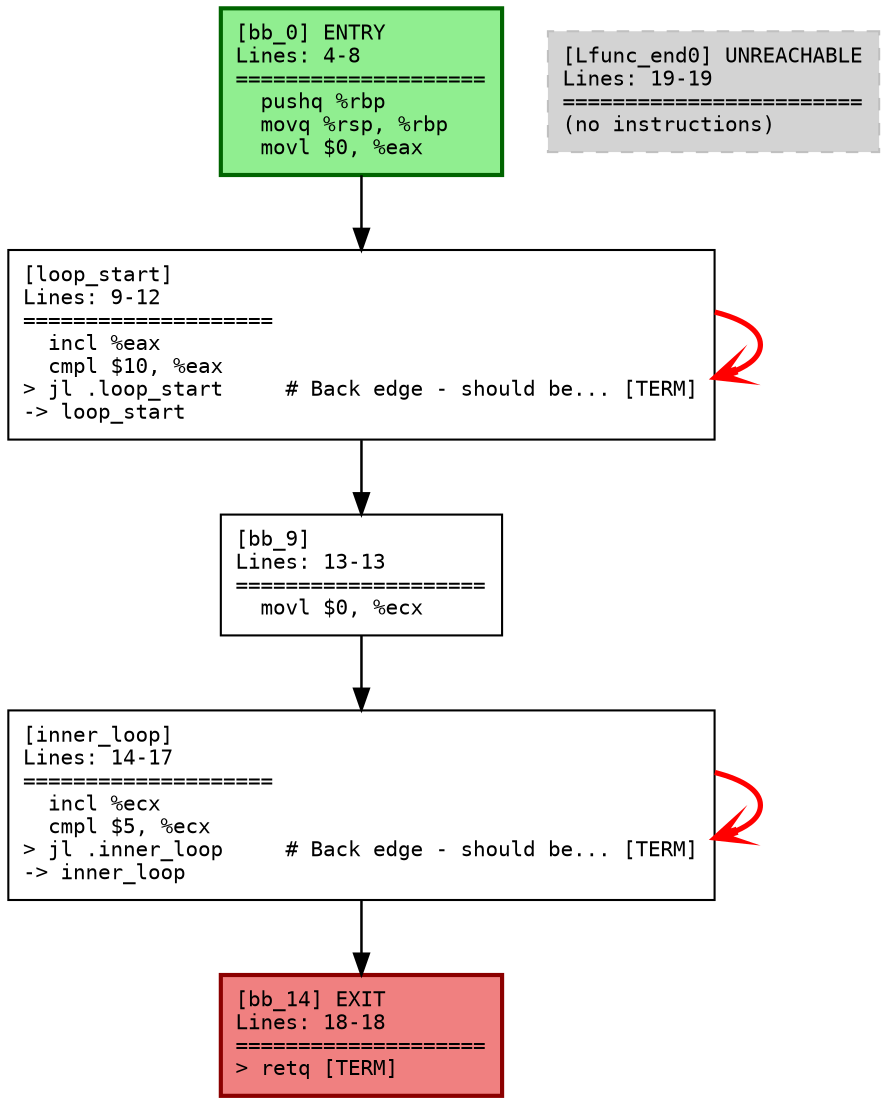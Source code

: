 digraph "simple_loop_function_att" {
  rankdir=TB;
  node [shape=box, fontname="Consolas", fontsize=10, margin=0.1, labeljust=l];
  edge [fontname="Arial", fontsize=9];
  graph [bgcolor=white, splines=true, nodesep=0.3, ranksep=0.5];

  "bb_0" [label="[bb_0] ENTRY\lLines: 4-8\l====================\l  pushq %rbp\l  movq %rsp, %rbp\l  movl $0, %eax\l", style="filled,bold", fillcolor=lightgreen, color=darkgreen, penwidth=2];
  "loop_start" [label="[loop_start]\lLines: 9-12\l====================\l  incl %eax\l  cmpl $10, %eax\l> jl .loop_start     # Back edge - should be... [TERM]\l-> loop_start\l", style=filled, fillcolor=white, color=black, penwidth=1];
  "bb_9" [label="[bb_9]\lLines: 13-13\l====================\l  movl $0, %ecx\l", style=filled, fillcolor=white, color=black, penwidth=1];
  "inner_loop" [label="[inner_loop]\lLines: 14-17\l====================\l  incl %ecx\l  cmpl $5, %ecx\l> jl .inner_loop     # Back edge - should be... [TERM]\l-> inner_loop\l", style=filled, fillcolor=white, color=black, penwidth=1];
  "bb_14" [label="[bb_14] EXIT\lLines: 18-18\l====================\l> retq [TERM]\l", style="filled,bold", fillcolor=lightcoral, color=darkred, penwidth=2];
  "Lfunc_end0" [label="[Lfunc_end0] UNREACHABLE\lLines: 19-19\l========================\l(no instructions)\l", style="filled,dashed", fillcolor=lightgrey, color=grey, penwidth=1];

  "bb_0" -> "loop_start" [color=black, penwidth=1.2, arrowhead=normal];
  "loop_start" -> "loop_start" [color=red, penwidth=2.5, style=bold, arrowhead=vee];
  "loop_start" -> "bb_9" [color=black, penwidth=1.2, arrowhead=normal];
  "bb_9" -> "inner_loop" [color=black, penwidth=1.2, arrowhead=normal];
  "inner_loop" -> "bb_14" [color=black, penwidth=1.2, arrowhead=normal];
  "inner_loop" -> "inner_loop" [color=red, penwidth=2.5, style=bold, arrowhead=vee];
}
